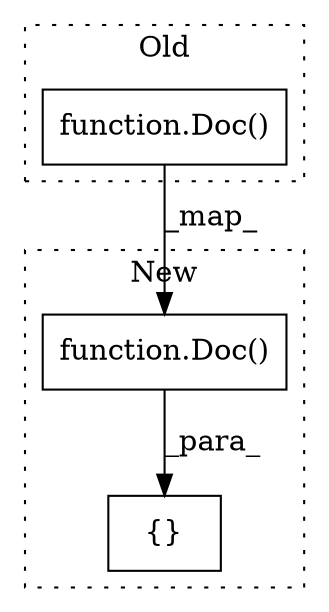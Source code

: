 digraph G {
subgraph cluster0 {
1 [label="function.Doc()" a="75" s="2354,2366" l="4,17" shape="box"];
label = "Old";
style="dotted";
}
subgraph cluster1 {
2 [label="function.Doc()" a="75" s="3153,3165" l="4,17" shape="box"];
3 [label="{}" a="59" s="3152,3182" l="1,0" shape="box"];
label = "New";
style="dotted";
}
1 -> 2 [label="_map_"];
2 -> 3 [label="_para_"];
}